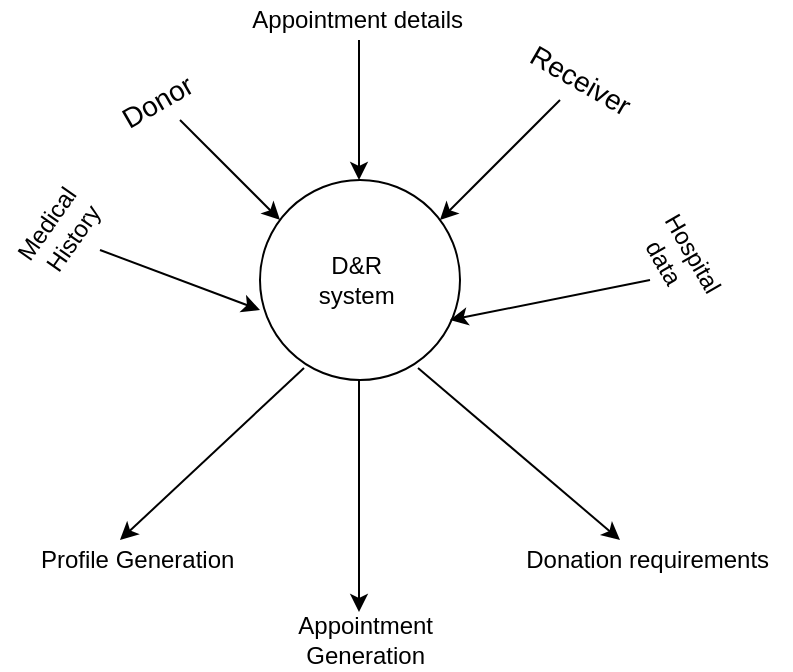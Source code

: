<mxfile version="13.8.1" type="github">
  <diagram id="ROL4SrjnmKpML7uY8HNK" name="Page-1">
    <mxGraphModel dx="1108" dy="482" grid="1" gridSize="10" guides="1" tooltips="1" connect="1" arrows="1" fold="1" page="1" pageScale="1" pageWidth="827" pageHeight="1169" math="0" shadow="0">
      <root>
        <mxCell id="0" />
        <mxCell id="1" parent="0" />
        <mxCell id="GpmKFEkGX9F1-uAtj0xu-2" value="D&amp;amp;R&amp;nbsp;&lt;br&gt;system&amp;nbsp;" style="ellipse;whiteSpace=wrap;html=1;aspect=fixed;" vertex="1" parent="1">
          <mxGeometry x="340" y="160" width="100" height="100" as="geometry" />
        </mxCell>
        <mxCell id="GpmKFEkGX9F1-uAtj0xu-3" value="" style="endArrow=classic;html=1;" edge="1" parent="1">
          <mxGeometry width="50" height="50" relative="1" as="geometry">
            <mxPoint x="300" y="130" as="sourcePoint" />
            <mxPoint x="350" y="180" as="targetPoint" />
          </mxGeometry>
        </mxCell>
        <mxCell id="GpmKFEkGX9F1-uAtj0xu-4" value="" style="endArrow=classic;html=1;" edge="1" parent="1">
          <mxGeometry width="50" height="50" relative="1" as="geometry">
            <mxPoint x="389.5" y="90" as="sourcePoint" />
            <mxPoint x="389.5" y="160" as="targetPoint" />
          </mxGeometry>
        </mxCell>
        <mxCell id="GpmKFEkGX9F1-uAtj0xu-5" value="" style="endArrow=classic;html=1;" edge="1" parent="1">
          <mxGeometry width="50" height="50" relative="1" as="geometry">
            <mxPoint x="490" y="120" as="sourcePoint" />
            <mxPoint x="430" y="180" as="targetPoint" />
          </mxGeometry>
        </mxCell>
        <mxCell id="GpmKFEkGX9F1-uAtj0xu-6" value="&lt;font style=&quot;font-size: 14px&quot;&gt;Donor&amp;nbsp;&lt;/font&gt;" style="text;html=1;resizable=0;autosize=1;align=center;verticalAlign=middle;points=[];fillColor=none;strokeColor=none;rounded=0;rotation=-30;" vertex="1" parent="1">
          <mxGeometry x="260" y="110" width="60" height="20" as="geometry" />
        </mxCell>
        <mxCell id="GpmKFEkGX9F1-uAtj0xu-7" value="&lt;font style=&quot;font-size: 14px&quot;&gt;Receiver&lt;/font&gt;" style="text;html=1;resizable=0;autosize=1;align=center;verticalAlign=middle;points=[];fillColor=none;strokeColor=none;rounded=0;rotation=30;" vertex="1" parent="1">
          <mxGeometry x="465" y="100" width="70" height="20" as="geometry" />
        </mxCell>
        <mxCell id="GpmKFEkGX9F1-uAtj0xu-8" value="Appointment details&amp;nbsp;" style="text;html=1;resizable=0;autosize=1;align=center;verticalAlign=middle;points=[];fillColor=none;strokeColor=none;rounded=0;" vertex="1" parent="1">
          <mxGeometry x="330" y="70" width="120" height="20" as="geometry" />
        </mxCell>
        <mxCell id="GpmKFEkGX9F1-uAtj0xu-9" value="" style="endArrow=classic;html=1;" edge="1" parent="1">
          <mxGeometry width="50" height="50" relative="1" as="geometry">
            <mxPoint x="260" y="195" as="sourcePoint" />
            <mxPoint x="340" y="225" as="targetPoint" />
          </mxGeometry>
        </mxCell>
        <mxCell id="GpmKFEkGX9F1-uAtj0xu-10" value="" style="endArrow=classic;html=1;" edge="1" parent="1">
          <mxGeometry width="50" height="50" relative="1" as="geometry">
            <mxPoint x="535" y="210" as="sourcePoint" />
            <mxPoint x="435" y="230" as="targetPoint" />
          </mxGeometry>
        </mxCell>
        <mxCell id="GpmKFEkGX9F1-uAtj0xu-11" value="Medical&amp;nbsp;&lt;br&gt;History" style="text;html=1;resizable=0;autosize=1;align=center;verticalAlign=middle;points=[];fillColor=none;strokeColor=none;rounded=0;rotation=-55;" vertex="1" parent="1">
          <mxGeometry x="210" y="170" width="60" height="30" as="geometry" />
        </mxCell>
        <mxCell id="GpmKFEkGX9F1-uAtj0xu-12" value="Hospital&lt;br&gt;data&amp;nbsp;&amp;nbsp;" style="text;html=1;resizable=0;autosize=1;align=center;verticalAlign=middle;points=[];fillColor=none;strokeColor=none;rounded=0;rotation=60;" vertex="1" parent="1">
          <mxGeometry x="520" y="185" width="60" height="30" as="geometry" />
        </mxCell>
        <mxCell id="GpmKFEkGX9F1-uAtj0xu-13" value="" style="endArrow=classic;html=1;exitX=0.22;exitY=0.94;exitDx=0;exitDy=0;exitPerimeter=0;" edge="1" parent="1" source="GpmKFEkGX9F1-uAtj0xu-2">
          <mxGeometry width="50" height="50" relative="1" as="geometry">
            <mxPoint x="360" y="260" as="sourcePoint" />
            <mxPoint x="270" y="340" as="targetPoint" />
          </mxGeometry>
        </mxCell>
        <mxCell id="GpmKFEkGX9F1-uAtj0xu-14" value="" style="endArrow=classic;html=1;exitX=0.79;exitY=0.94;exitDx=0;exitDy=0;exitPerimeter=0;" edge="1" parent="1" source="GpmKFEkGX9F1-uAtj0xu-2">
          <mxGeometry width="50" height="50" relative="1" as="geometry">
            <mxPoint x="430" y="260" as="sourcePoint" />
            <mxPoint x="520" y="340" as="targetPoint" />
          </mxGeometry>
        </mxCell>
        <mxCell id="GpmKFEkGX9F1-uAtj0xu-15" value="" style="endArrow=classic;html=1;exitX=0.22;exitY=0.94;exitDx=0;exitDy=0;exitPerimeter=0;" edge="1" parent="1">
          <mxGeometry width="50" height="50" relative="1" as="geometry">
            <mxPoint x="389.5" y="260" as="sourcePoint" />
            <mxPoint x="389.5" y="376" as="targetPoint" />
          </mxGeometry>
        </mxCell>
        <mxCell id="GpmKFEkGX9F1-uAtj0xu-16" value="Profile Generation&amp;nbsp;" style="text;html=1;resizable=0;autosize=1;align=center;verticalAlign=middle;points=[];fillColor=none;strokeColor=none;rounded=0;" vertex="1" parent="1">
          <mxGeometry x="220" y="340" width="120" height="20" as="geometry" />
        </mxCell>
        <mxCell id="GpmKFEkGX9F1-uAtj0xu-17" value="Appointment&amp;nbsp;&lt;br&gt;Generation&amp;nbsp;" style="text;html=1;resizable=0;autosize=1;align=center;verticalAlign=middle;points=[];fillColor=none;strokeColor=none;rounded=0;" vertex="1" parent="1">
          <mxGeometry x="349" y="375" width="90" height="30" as="geometry" />
        </mxCell>
        <mxCell id="GpmKFEkGX9F1-uAtj0xu-18" value="Donation requirements&amp;nbsp;" style="text;html=1;resizable=0;autosize=1;align=center;verticalAlign=middle;points=[];fillColor=none;strokeColor=none;rounded=0;" vertex="1" parent="1">
          <mxGeometry x="465" y="340" width="140" height="20" as="geometry" />
        </mxCell>
      </root>
    </mxGraphModel>
  </diagram>
</mxfile>
